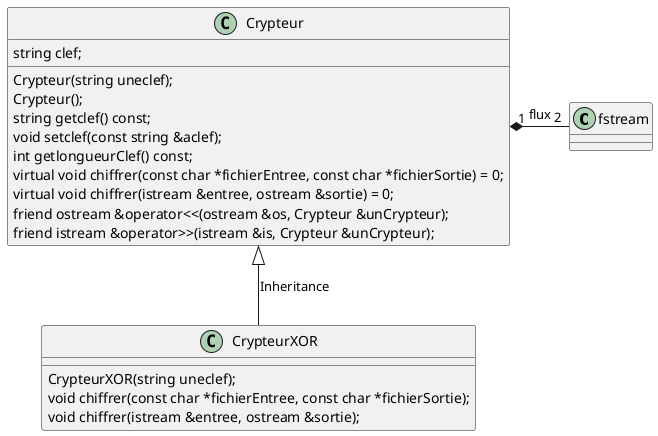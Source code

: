 @startuml

class fstream {
}

class Crypteur {
    string clef;

    Crypteur(string uneclef);
    Crypteur();
    string getclef() const;
    void setclef(const string &aclef);
    int getlongueurClef() const;
    virtual void chiffrer(const char *fichierEntree, const char *fichierSortie) = 0;
    virtual void chiffrer(istream &entree, ostream &sortie) = 0;
    friend ostream &operator<<(ostream &os, Crypteur &unCrypteur);
    friend istream &operator>>(istream &is, Crypteur &unCrypteur);
}

class CrypteurXOR {
    CrypteurXOR(string uneclef);
    void chiffrer(const char *fichierEntree, const char *fichierSortie);
    void chiffrer(istream &entree, ostream &sortie);
}

Crypteur "1" *-right- "2" fstream: flux
Crypteur <|-down- CrypteurXOR: Inheritance

@enduml